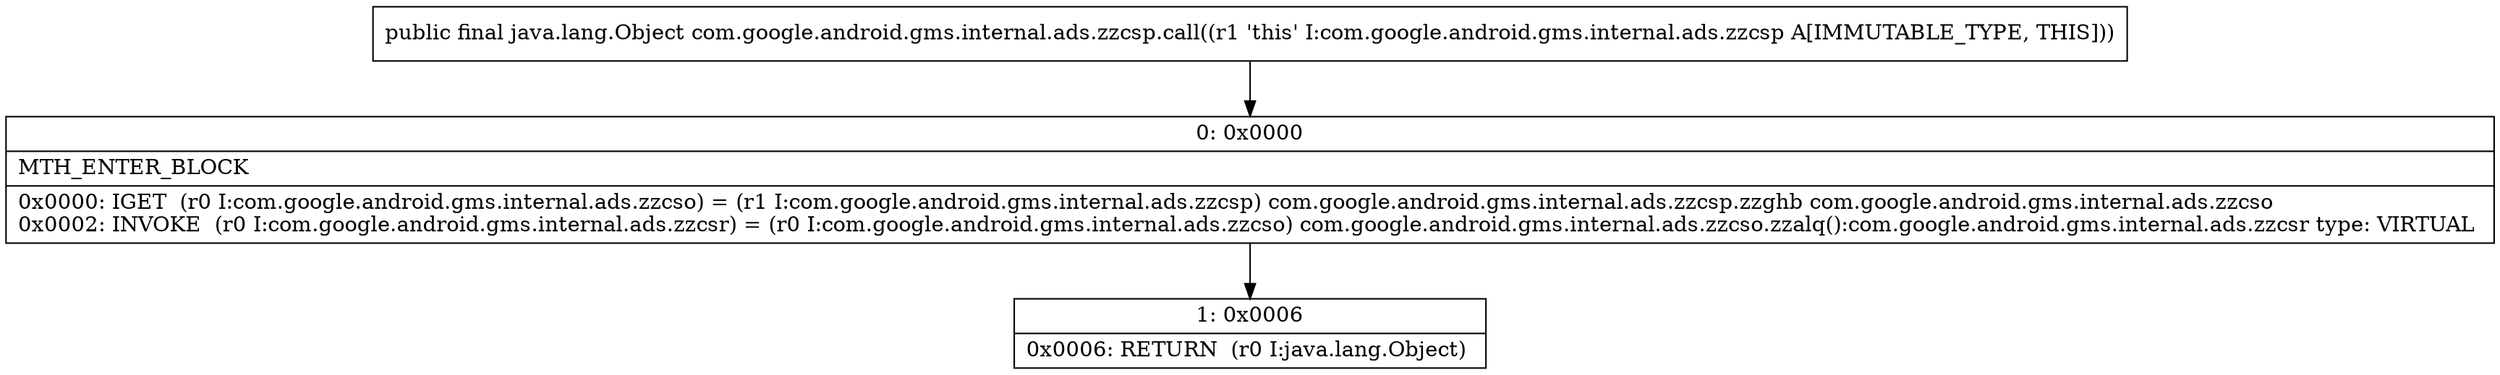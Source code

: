 digraph "CFG forcom.google.android.gms.internal.ads.zzcsp.call()Ljava\/lang\/Object;" {
Node_0 [shape=record,label="{0\:\ 0x0000|MTH_ENTER_BLOCK\l|0x0000: IGET  (r0 I:com.google.android.gms.internal.ads.zzcso) = (r1 I:com.google.android.gms.internal.ads.zzcsp) com.google.android.gms.internal.ads.zzcsp.zzghb com.google.android.gms.internal.ads.zzcso \l0x0002: INVOKE  (r0 I:com.google.android.gms.internal.ads.zzcsr) = (r0 I:com.google.android.gms.internal.ads.zzcso) com.google.android.gms.internal.ads.zzcso.zzalq():com.google.android.gms.internal.ads.zzcsr type: VIRTUAL \l}"];
Node_1 [shape=record,label="{1\:\ 0x0006|0x0006: RETURN  (r0 I:java.lang.Object) \l}"];
MethodNode[shape=record,label="{public final java.lang.Object com.google.android.gms.internal.ads.zzcsp.call((r1 'this' I:com.google.android.gms.internal.ads.zzcsp A[IMMUTABLE_TYPE, THIS])) }"];
MethodNode -> Node_0;
Node_0 -> Node_1;
}

